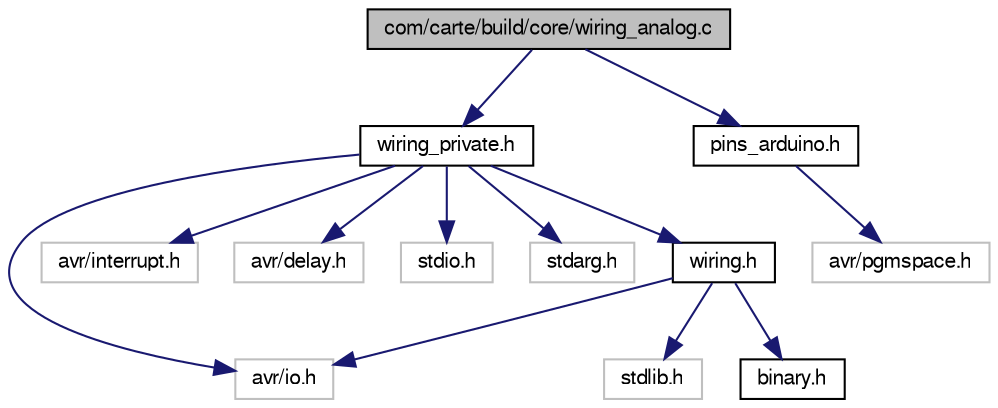 digraph G
{
  edge [fontname="FreeSans",fontsize="10",labelfontname="FreeSans",labelfontsize="10"];
  node [fontname="FreeSans",fontsize="10",shape=record];
  Node1 [label="com/carte/build/core/wiring_analog.c",height=0.2,width=0.4,color="black", fillcolor="grey75", style="filled" fontcolor="black"];
  Node1 -> Node2 [color="midnightblue",fontsize="10",style="solid",fontname="FreeSans"];
  Node2 [label="wiring_private.h",height=0.2,width=0.4,color="black", fillcolor="white", style="filled",URL="$motor_control_2build_2core_2wiring__private_8h.html"];
  Node2 -> Node3 [color="midnightblue",fontsize="10",style="solid",fontname="FreeSans"];
  Node3 [label="avr/io.h",height=0.2,width=0.4,color="grey75", fillcolor="white", style="filled"];
  Node2 -> Node4 [color="midnightblue",fontsize="10",style="solid",fontname="FreeSans"];
  Node4 [label="avr/interrupt.h",height=0.2,width=0.4,color="grey75", fillcolor="white", style="filled"];
  Node2 -> Node5 [color="midnightblue",fontsize="10",style="solid",fontname="FreeSans"];
  Node5 [label="avr/delay.h",height=0.2,width=0.4,color="grey75", fillcolor="white", style="filled"];
  Node2 -> Node6 [color="midnightblue",fontsize="10",style="solid",fontname="FreeSans"];
  Node6 [label="stdio.h",height=0.2,width=0.4,color="grey75", fillcolor="white", style="filled"];
  Node2 -> Node7 [color="midnightblue",fontsize="10",style="solid",fontname="FreeSans"];
  Node7 [label="stdarg.h",height=0.2,width=0.4,color="grey75", fillcolor="white", style="filled"];
  Node2 -> Node8 [color="midnightblue",fontsize="10",style="solid",fontname="FreeSans"];
  Node8 [label="wiring.h",height=0.2,width=0.4,color="black", fillcolor="white", style="filled",URL="$motor_control_2build_2core_2wiring_8h.html"];
  Node8 -> Node3 [color="midnightblue",fontsize="10",style="solid",fontname="FreeSans"];
  Node8 -> Node9 [color="midnightblue",fontsize="10",style="solid",fontname="FreeSans"];
  Node9 [label="stdlib.h",height=0.2,width=0.4,color="grey75", fillcolor="white", style="filled"];
  Node8 -> Node10 [color="midnightblue",fontsize="10",style="solid",fontname="FreeSans"];
  Node10 [label="binary.h",height=0.2,width=0.4,color="black", fillcolor="white", style="filled",URL="$motor_control_2build_2core_2binary_8h.html"];
  Node1 -> Node11 [color="midnightblue",fontsize="10",style="solid",fontname="FreeSans"];
  Node11 [label="pins_arduino.h",height=0.2,width=0.4,color="black", fillcolor="white", style="filled",URL="$motor_control_2build_2core_2pins__arduino_8h.html"];
  Node11 -> Node12 [color="midnightblue",fontsize="10",style="solid",fontname="FreeSans"];
  Node12 [label="avr/pgmspace.h",height=0.2,width=0.4,color="grey75", fillcolor="white", style="filled"];
}
